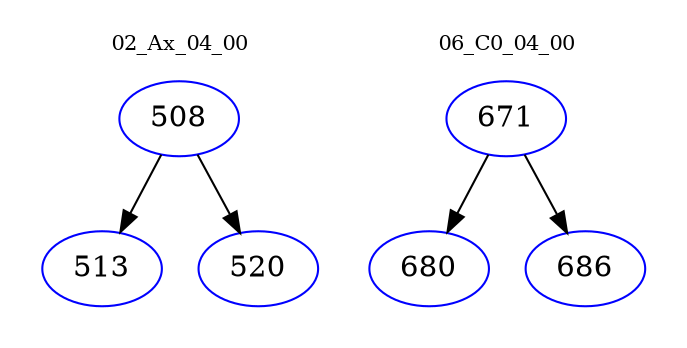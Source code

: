 digraph{
subgraph cluster_0 {
color = white
label = "02_Ax_04_00";
fontsize=10;
T0_508 [label="508", color="blue"]
T0_508 -> T0_513 [color="black"]
T0_513 [label="513", color="blue"]
T0_508 -> T0_520 [color="black"]
T0_520 [label="520", color="blue"]
}
subgraph cluster_1 {
color = white
label = "06_C0_04_00";
fontsize=10;
T1_671 [label="671", color="blue"]
T1_671 -> T1_680 [color="black"]
T1_680 [label="680", color="blue"]
T1_671 -> T1_686 [color="black"]
T1_686 [label="686", color="blue"]
}
}
